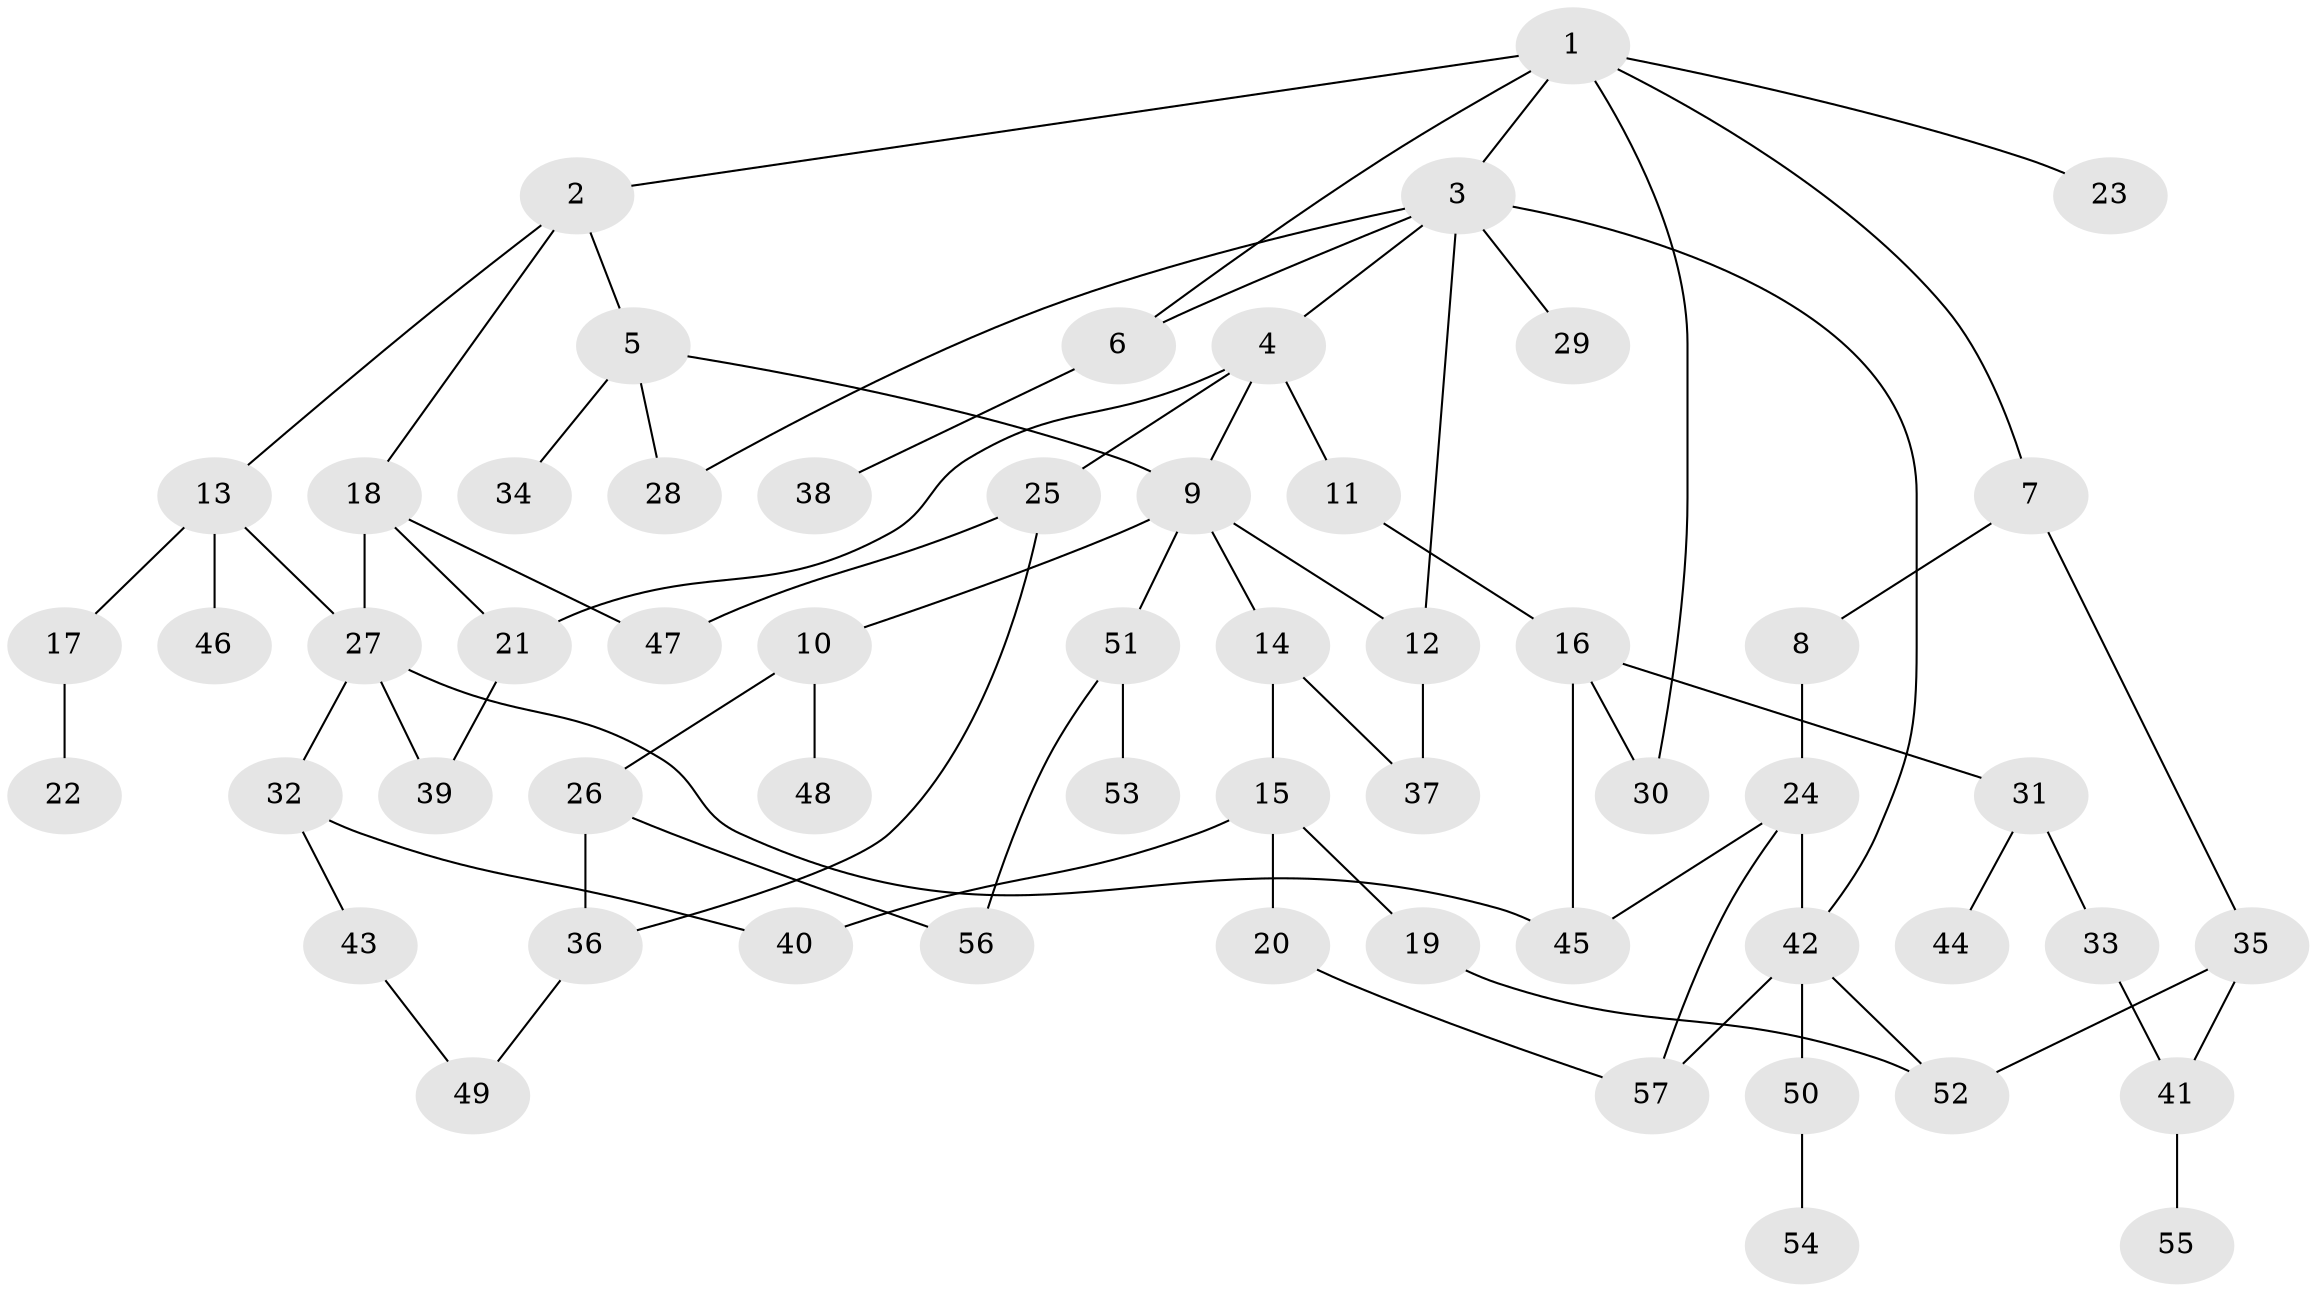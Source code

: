 // Generated by graph-tools (version 1.1) at 2025/13/03/09/25 04:13:26]
// undirected, 57 vertices, 78 edges
graph export_dot {
graph [start="1"]
  node [color=gray90,style=filled];
  1;
  2;
  3;
  4;
  5;
  6;
  7;
  8;
  9;
  10;
  11;
  12;
  13;
  14;
  15;
  16;
  17;
  18;
  19;
  20;
  21;
  22;
  23;
  24;
  25;
  26;
  27;
  28;
  29;
  30;
  31;
  32;
  33;
  34;
  35;
  36;
  37;
  38;
  39;
  40;
  41;
  42;
  43;
  44;
  45;
  46;
  47;
  48;
  49;
  50;
  51;
  52;
  53;
  54;
  55;
  56;
  57;
  1 -- 2;
  1 -- 3;
  1 -- 7;
  1 -- 23;
  1 -- 6;
  1 -- 30;
  2 -- 5;
  2 -- 13;
  2 -- 18;
  3 -- 4;
  3 -- 6;
  3 -- 12;
  3 -- 28;
  3 -- 29;
  3 -- 42;
  4 -- 11;
  4 -- 21;
  4 -- 25;
  4 -- 9;
  5 -- 9;
  5 -- 34;
  5 -- 28;
  6 -- 38;
  7 -- 8;
  7 -- 35;
  8 -- 24;
  9 -- 10;
  9 -- 14;
  9 -- 51;
  9 -- 12;
  10 -- 26;
  10 -- 48;
  11 -- 16;
  12 -- 37;
  13 -- 17;
  13 -- 27;
  13 -- 46;
  14 -- 15;
  14 -- 37;
  15 -- 19;
  15 -- 20;
  15 -- 40;
  16 -- 30;
  16 -- 31;
  16 -- 45;
  17 -- 22;
  18 -- 27;
  18 -- 21;
  18 -- 47;
  19 -- 52;
  20 -- 57;
  21 -- 39;
  24 -- 42;
  24 -- 45;
  24 -- 57;
  25 -- 36;
  25 -- 47;
  26 -- 36;
  26 -- 56;
  27 -- 32;
  27 -- 39;
  27 -- 45;
  31 -- 33;
  31 -- 44;
  32 -- 43;
  32 -- 40;
  33 -- 41;
  35 -- 41;
  35 -- 52;
  36 -- 49;
  41 -- 55;
  42 -- 50;
  42 -- 52;
  42 -- 57;
  43 -- 49;
  50 -- 54;
  51 -- 53;
  51 -- 56;
}

